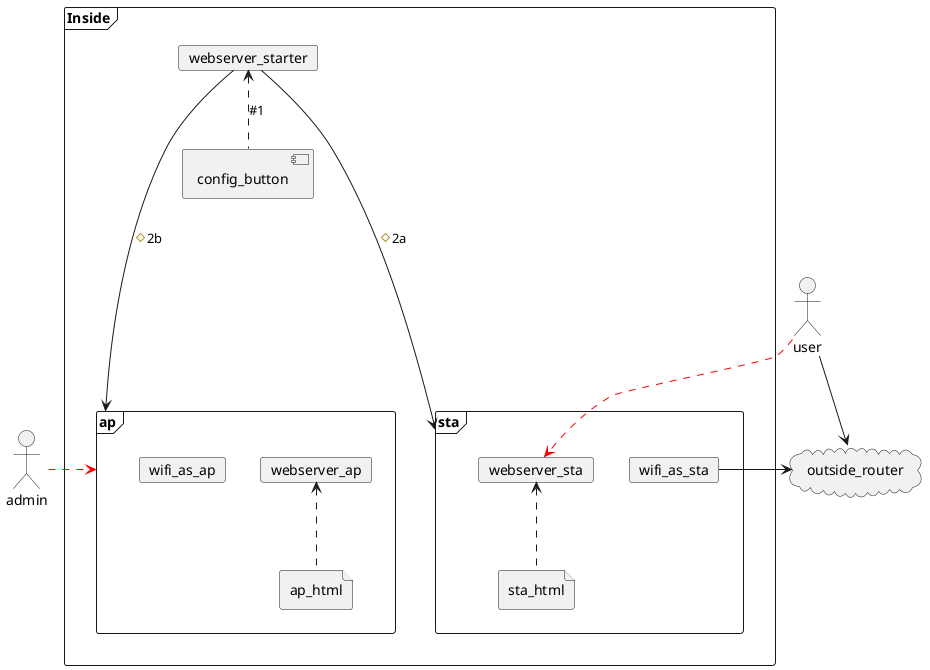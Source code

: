 @startuml

cloud outside_router
actor user
actor admin

frame Inside{
    component config_button
    card webserver_starter

    frame ap{
        card webserver_ap
        card wifi_as_ap
        file ap_html
        
    }
    frame sta{
        card webserver_sta
        card wifi_as_sta
        file sta_html
    }

    webserver_starter ----> sta: #2a
    webserver_starter ----> ap: #2b 
}


webserver_starter <-[dashed]- config_button:  #1
webserver_ap <-[dashed]- ap_html
webserver_sta <-[dashed]- sta_html 
user --> outside_router
user -[#red,dashed]-> webserver_sta


admin -[#red,dashed]> ap
wifi_as_sta -> outside_router

@enduml